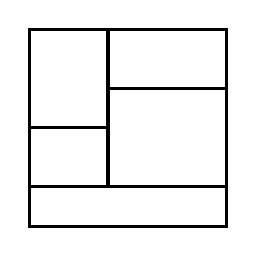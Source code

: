 \begin{tikzpicture}[very thick, scale=.5]
    \draw (0,5/2) rectangle (2,5);
    \draw (0,1) rectangle (2,5/2);
    \draw (2,7/2) rectangle (5,5);
    \draw (2,1) rectangle (5,7/2);
    \draw (0,0) rectangle (5,1);
\end{tikzpicture}
